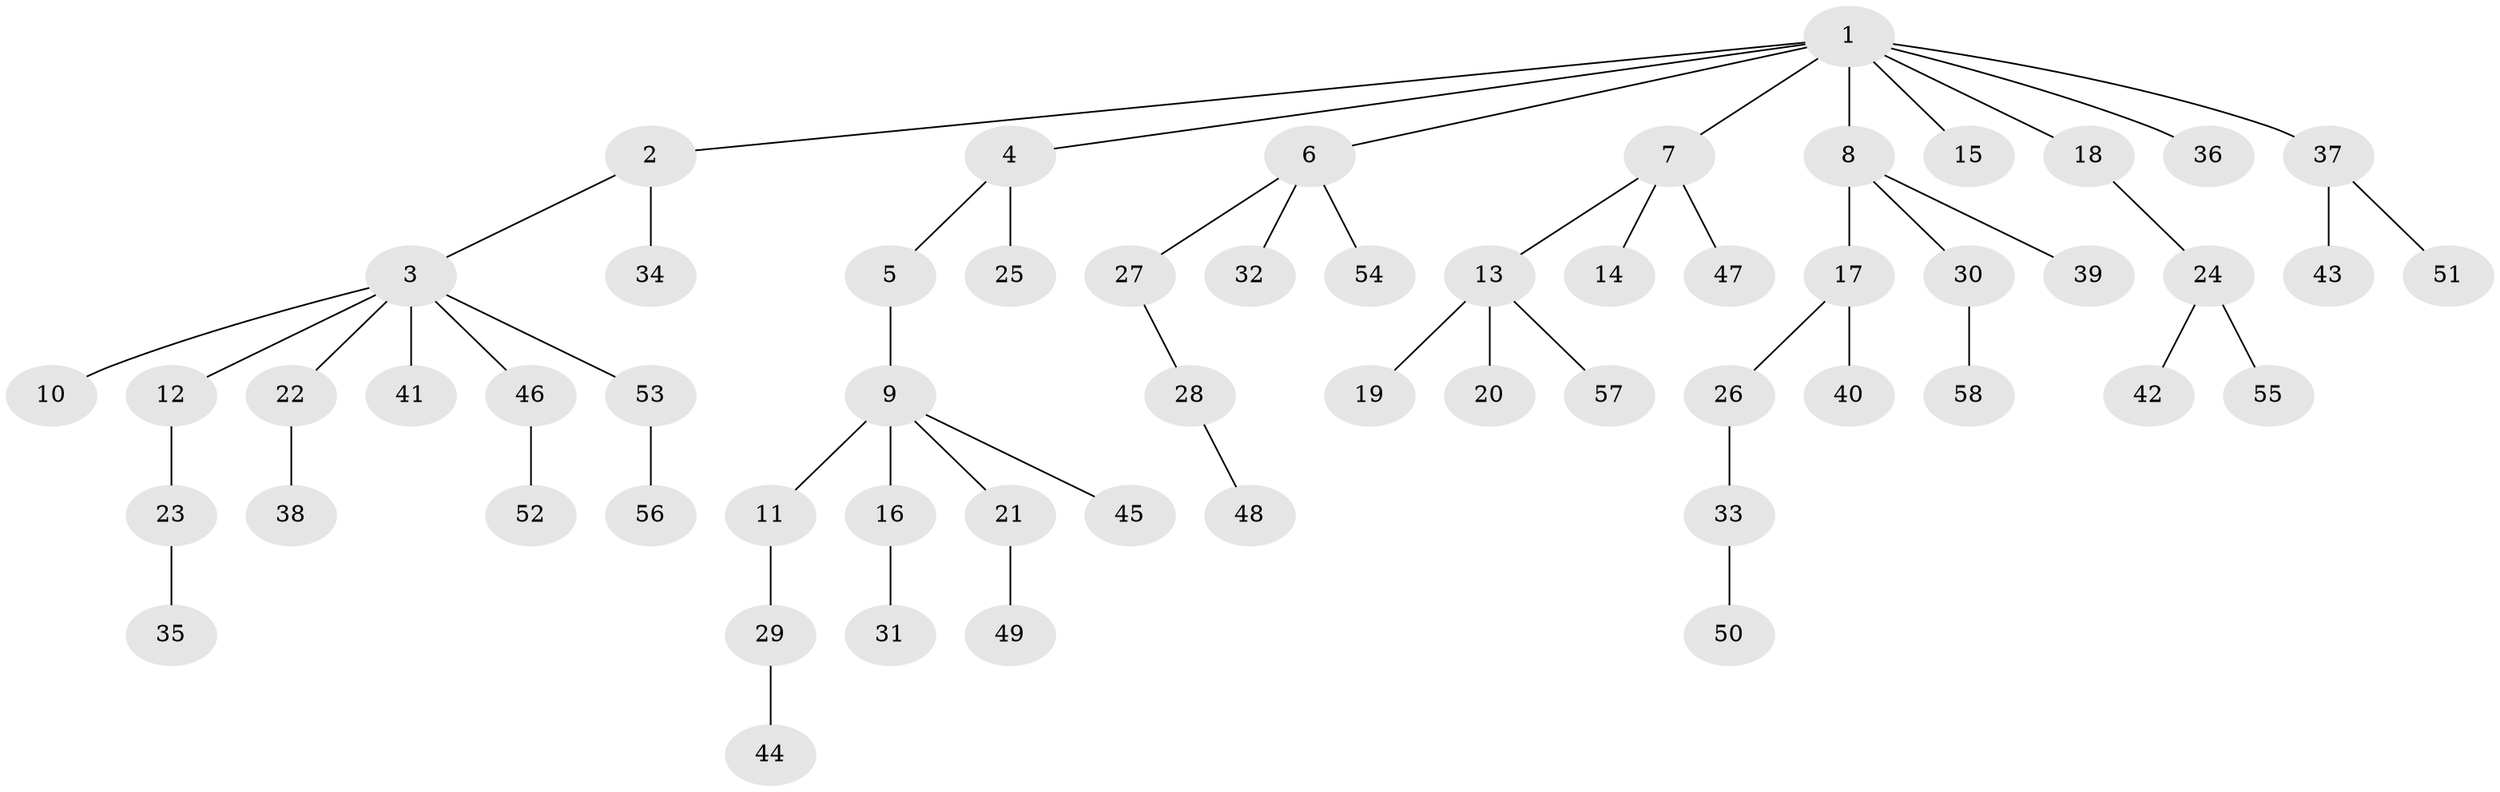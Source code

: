 // coarse degree distribution, {8: 0.02631578947368421, 2: 0.13157894736842105, 7: 0.02631578947368421, 3: 0.13157894736842105, 5: 0.05263157894736842, 1: 0.631578947368421}
// Generated by graph-tools (version 1.1) at 2025/42/03/06/25 10:42:04]
// undirected, 58 vertices, 57 edges
graph export_dot {
graph [start="1"]
  node [color=gray90,style=filled];
  1;
  2;
  3;
  4;
  5;
  6;
  7;
  8;
  9;
  10;
  11;
  12;
  13;
  14;
  15;
  16;
  17;
  18;
  19;
  20;
  21;
  22;
  23;
  24;
  25;
  26;
  27;
  28;
  29;
  30;
  31;
  32;
  33;
  34;
  35;
  36;
  37;
  38;
  39;
  40;
  41;
  42;
  43;
  44;
  45;
  46;
  47;
  48;
  49;
  50;
  51;
  52;
  53;
  54;
  55;
  56;
  57;
  58;
  1 -- 2;
  1 -- 4;
  1 -- 6;
  1 -- 7;
  1 -- 8;
  1 -- 15;
  1 -- 18;
  1 -- 36;
  1 -- 37;
  2 -- 3;
  2 -- 34;
  3 -- 10;
  3 -- 12;
  3 -- 22;
  3 -- 41;
  3 -- 46;
  3 -- 53;
  4 -- 5;
  4 -- 25;
  5 -- 9;
  6 -- 27;
  6 -- 32;
  6 -- 54;
  7 -- 13;
  7 -- 14;
  7 -- 47;
  8 -- 17;
  8 -- 30;
  8 -- 39;
  9 -- 11;
  9 -- 16;
  9 -- 21;
  9 -- 45;
  11 -- 29;
  12 -- 23;
  13 -- 19;
  13 -- 20;
  13 -- 57;
  16 -- 31;
  17 -- 26;
  17 -- 40;
  18 -- 24;
  21 -- 49;
  22 -- 38;
  23 -- 35;
  24 -- 42;
  24 -- 55;
  26 -- 33;
  27 -- 28;
  28 -- 48;
  29 -- 44;
  30 -- 58;
  33 -- 50;
  37 -- 43;
  37 -- 51;
  46 -- 52;
  53 -- 56;
}
